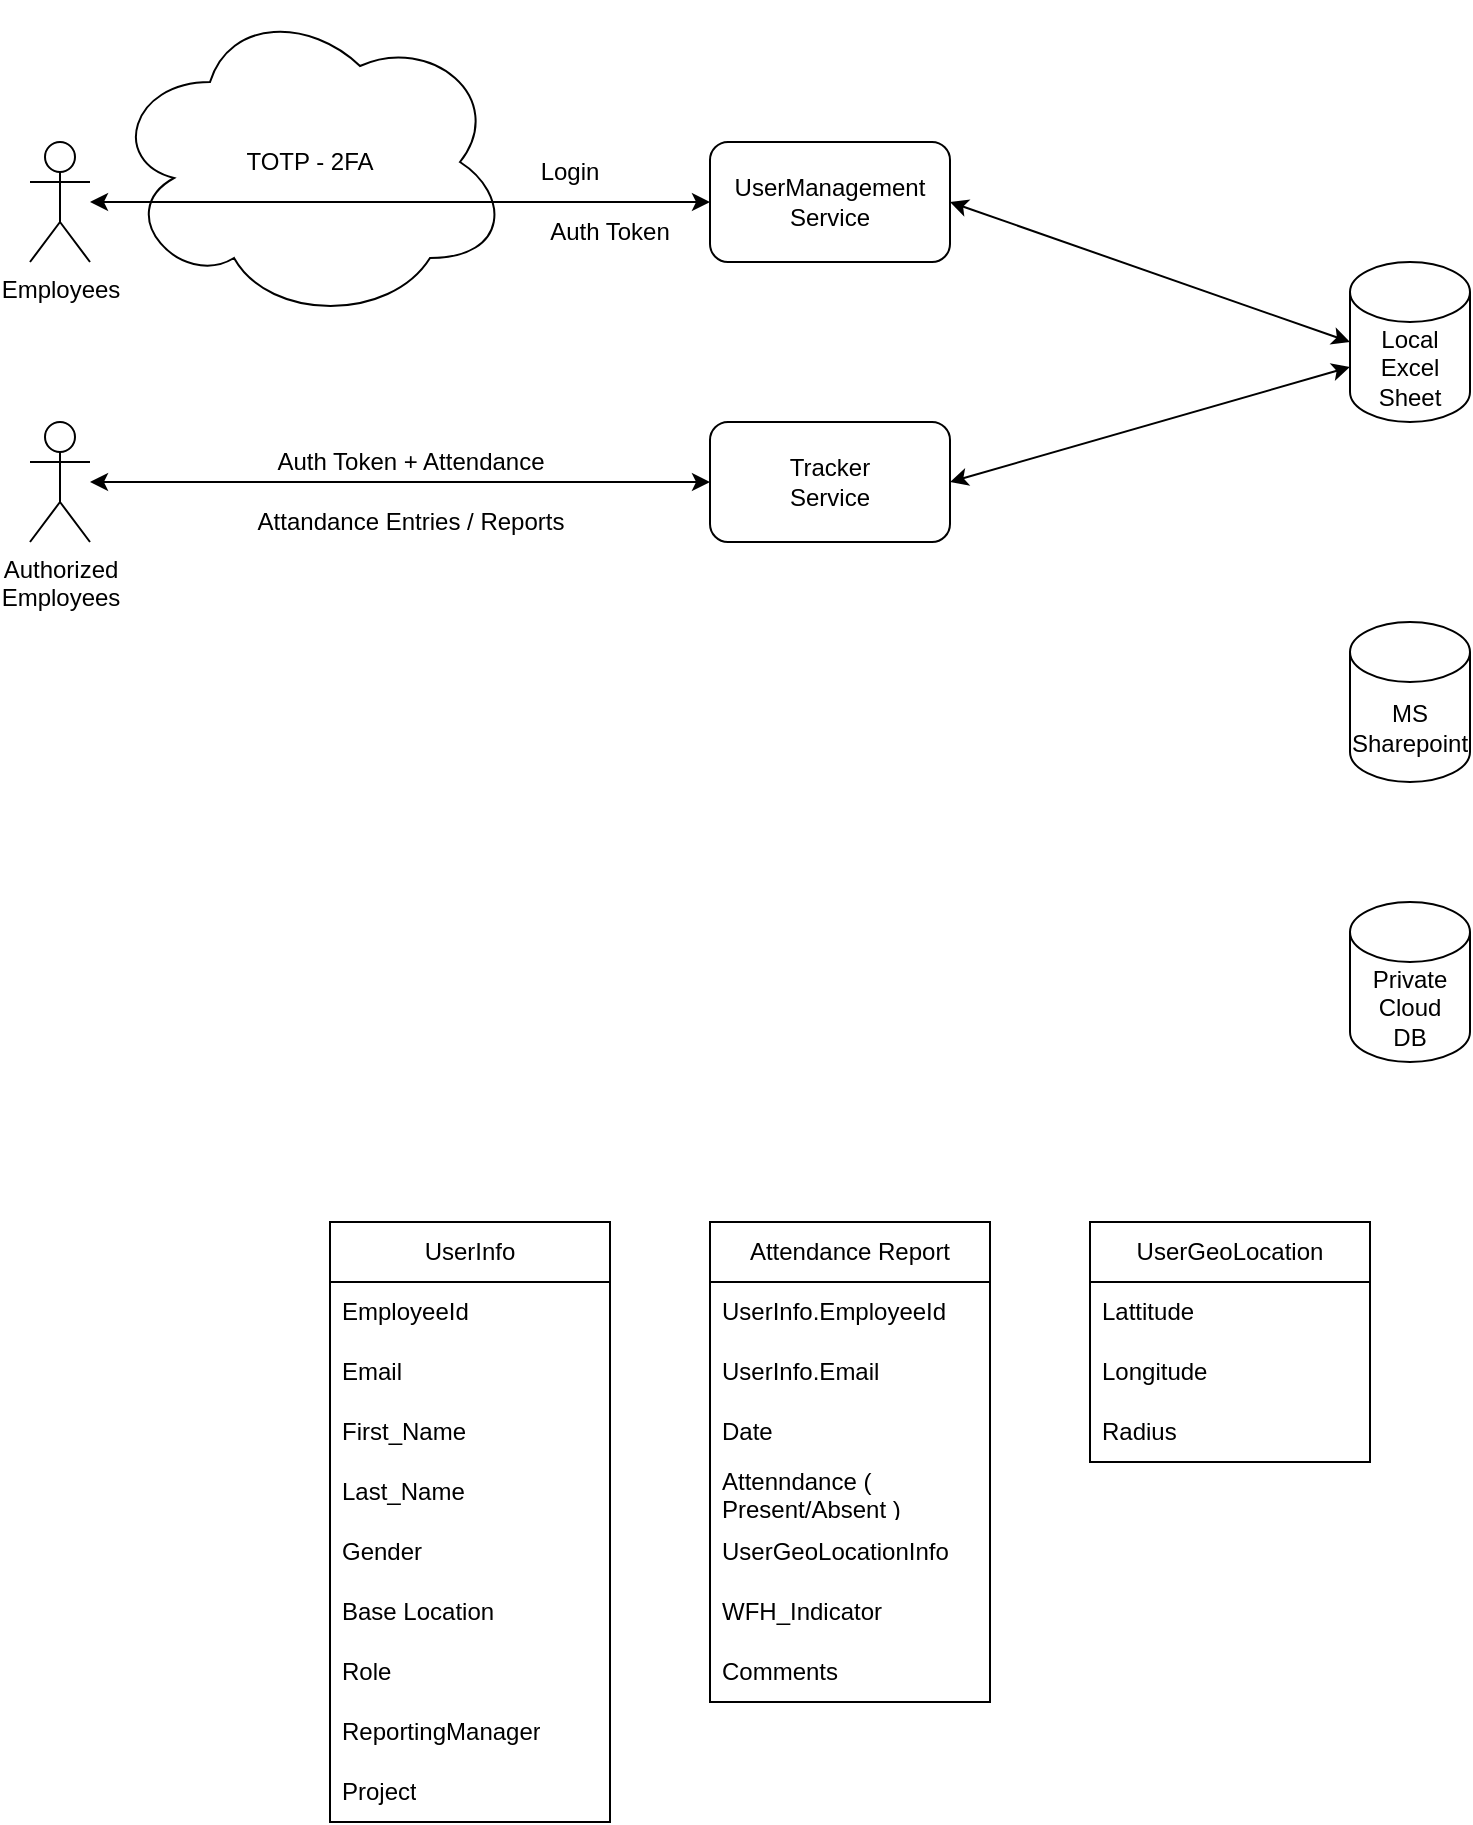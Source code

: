 <mxfile version="20.5.3" type="embed"><diagram id="d7MkVmZyq36sxcgGg0ma" name="Page-1"><mxGraphModel dx="1734" dy="415" grid="1" gridSize="10" guides="1" tooltips="1" connect="1" arrows="1" fold="1" page="1" pageScale="1" pageWidth="850" pageHeight="1100" math="0" shadow="0"><root><mxCell id="0"/><mxCell id="1" parent="0"/><mxCell id="44" value="TOTP - 2FA" style="shape=cloud;whiteSpace=wrap;html=1;" parent="1" vertex="1"><mxGeometry x="-50" y="20" width="200" height="160" as="geometry"/></mxCell><mxCell id="2" value="Tracker&lt;br&gt;Service" style="rounded=1;whiteSpace=wrap;html=1;" parent="1" vertex="1"><mxGeometry x="250" y="230" width="120" height="60" as="geometry"/></mxCell><mxCell id="3" value="Local Excel Sheet" style="shape=cylinder3;whiteSpace=wrap;html=1;boundedLbl=1;backgroundOutline=1;size=15;" parent="1" vertex="1"><mxGeometry x="570" y="150" width="60" height="80" as="geometry"/></mxCell><mxCell id="4" value="MS Sharepoint" style="shape=cylinder3;whiteSpace=wrap;html=1;boundedLbl=1;backgroundOutline=1;size=15;" parent="1" vertex="1"><mxGeometry x="570" y="330" width="60" height="80" as="geometry"/></mxCell><mxCell id="5" value="UserManagement&lt;br&gt;Service" style="rounded=1;whiteSpace=wrap;html=1;" parent="1" vertex="1"><mxGeometry x="250" y="90" width="120" height="60" as="geometry"/></mxCell><mxCell id="6" value="Employees" style="shape=umlActor;verticalLabelPosition=bottom;verticalAlign=top;html=1;outlineConnect=0;" parent="1" vertex="1"><mxGeometry x="-90" y="90" width="30" height="60" as="geometry"/></mxCell><mxCell id="10" value="Private&lt;br&gt;Cloud&lt;br&gt;DB" style="shape=cylinder3;whiteSpace=wrap;html=1;boundedLbl=1;backgroundOutline=1;size=15;" parent="1" vertex="1"><mxGeometry x="570" y="470" width="60" height="80" as="geometry"/></mxCell><mxCell id="11" value="UserGeoLocation" style="swimlane;fontStyle=0;childLayout=stackLayout;horizontal=1;startSize=30;horizontalStack=0;resizeParent=1;resizeParentMax=0;resizeLast=0;collapsible=1;marginBottom=0;whiteSpace=wrap;html=1;" parent="1" vertex="1"><mxGeometry x="440" y="630" width="140" height="120" as="geometry"/></mxCell><mxCell id="12" value="Lattitude&lt;br&gt;" style="text;strokeColor=none;fillColor=none;align=left;verticalAlign=middle;spacingLeft=4;spacingRight=4;overflow=hidden;points=[[0,0.5],[1,0.5]];portConstraint=eastwest;rotatable=0;whiteSpace=wrap;html=1;" parent="11" vertex="1"><mxGeometry y="30" width="140" height="30" as="geometry"/></mxCell><mxCell id="13" value="Longitude" style="text;strokeColor=none;fillColor=none;align=left;verticalAlign=middle;spacingLeft=4;spacingRight=4;overflow=hidden;points=[[0,0.5],[1,0.5]];portConstraint=eastwest;rotatable=0;whiteSpace=wrap;html=1;" parent="11" vertex="1"><mxGeometry y="60" width="140" height="30" as="geometry"/></mxCell><mxCell id="14" value="Radius" style="text;strokeColor=none;fillColor=none;align=left;verticalAlign=middle;spacingLeft=4;spacingRight=4;overflow=hidden;points=[[0,0.5],[1,0.5]];portConstraint=eastwest;rotatable=0;whiteSpace=wrap;html=1;" parent="11" vertex="1"><mxGeometry y="90" width="140" height="30" as="geometry"/></mxCell><mxCell id="15" value="UserInfo" style="swimlane;fontStyle=0;childLayout=stackLayout;horizontal=1;startSize=30;horizontalStack=0;resizeParent=1;resizeParentMax=0;resizeLast=0;collapsible=1;marginBottom=0;whiteSpace=wrap;html=1;" parent="1" vertex="1"><mxGeometry x="60" y="630" width="140" height="300" as="geometry"/></mxCell><mxCell id="22" value="EmployeeId" style="text;strokeColor=none;fillColor=none;align=left;verticalAlign=middle;spacingLeft=4;spacingRight=4;overflow=hidden;points=[[0,0.5],[1,0.5]];portConstraint=eastwest;rotatable=0;whiteSpace=wrap;html=1;" parent="15" vertex="1"><mxGeometry y="30" width="140" height="30" as="geometry"/></mxCell><mxCell id="18" value="Email" style="text;strokeColor=none;fillColor=none;align=left;verticalAlign=middle;spacingLeft=4;spacingRight=4;overflow=hidden;points=[[0,0.5],[1,0.5]];portConstraint=eastwest;rotatable=0;whiteSpace=wrap;html=1;" parent="15" vertex="1"><mxGeometry y="60" width="140" height="30" as="geometry"/></mxCell><mxCell id="16" value="First_Name" style="text;strokeColor=none;fillColor=none;align=left;verticalAlign=middle;spacingLeft=4;spacingRight=4;overflow=hidden;points=[[0,0.5],[1,0.5]];portConstraint=eastwest;rotatable=0;whiteSpace=wrap;html=1;" parent="15" vertex="1"><mxGeometry y="90" width="140" height="30" as="geometry"/></mxCell><mxCell id="17" value="Last_Name" style="text;strokeColor=none;fillColor=none;align=left;verticalAlign=middle;spacingLeft=4;spacingRight=4;overflow=hidden;points=[[0,0.5],[1,0.5]];portConstraint=eastwest;rotatable=0;whiteSpace=wrap;html=1;" parent="15" vertex="1"><mxGeometry y="120" width="140" height="30" as="geometry"/></mxCell><mxCell id="19" value="Gender" style="text;strokeColor=none;fillColor=none;align=left;verticalAlign=middle;spacingLeft=4;spacingRight=4;overflow=hidden;points=[[0,0.5],[1,0.5]];portConstraint=eastwest;rotatable=0;whiteSpace=wrap;html=1;" parent="15" vertex="1"><mxGeometry y="150" width="140" height="30" as="geometry"/></mxCell><mxCell id="20" value="Base Location" style="text;strokeColor=none;fillColor=none;align=left;verticalAlign=middle;spacingLeft=4;spacingRight=4;overflow=hidden;points=[[0,0.5],[1,0.5]];portConstraint=eastwest;rotatable=0;whiteSpace=wrap;html=1;" parent="15" vertex="1"><mxGeometry y="180" width="140" height="30" as="geometry"/></mxCell><mxCell id="21" value="Role" style="text;strokeColor=none;fillColor=none;align=left;verticalAlign=middle;spacingLeft=4;spacingRight=4;overflow=hidden;points=[[0,0.5],[1,0.5]];portConstraint=eastwest;rotatable=0;whiteSpace=wrap;html=1;" parent="15" vertex="1"><mxGeometry y="210" width="140" height="30" as="geometry"/></mxCell><mxCell id="23" value="ReportingManager" style="text;strokeColor=none;fillColor=none;align=left;verticalAlign=middle;spacingLeft=4;spacingRight=4;overflow=hidden;points=[[0,0.5],[1,0.5]];portConstraint=eastwest;rotatable=0;whiteSpace=wrap;html=1;" parent="15" vertex="1"><mxGeometry y="240" width="140" height="30" as="geometry"/></mxCell><mxCell id="24" value="Project" style="text;strokeColor=none;fillColor=none;align=left;verticalAlign=middle;spacingLeft=4;spacingRight=4;overflow=hidden;points=[[0,0.5],[1,0.5]];portConstraint=eastwest;rotatable=0;whiteSpace=wrap;html=1;" parent="15" vertex="1"><mxGeometry y="270" width="140" height="30" as="geometry"/></mxCell><mxCell id="25" value="Attendance Report" style="swimlane;fontStyle=0;childLayout=stackLayout;horizontal=1;startSize=30;horizontalStack=0;resizeParent=1;resizeParentMax=0;resizeLast=0;collapsible=1;marginBottom=0;whiteSpace=wrap;html=1;" parent="1" vertex="1"><mxGeometry x="250" y="630" width="140" height="240" as="geometry"/></mxCell><mxCell id="28" value="UserInfo.EmployeeId" style="text;strokeColor=none;fillColor=none;align=left;verticalAlign=middle;spacingLeft=4;spacingRight=4;overflow=hidden;points=[[0,0.5],[1,0.5]];portConstraint=eastwest;rotatable=0;whiteSpace=wrap;html=1;" parent="25" vertex="1"><mxGeometry y="30" width="140" height="30" as="geometry"/></mxCell><mxCell id="29" value="UserInfo.Email" style="text;strokeColor=none;fillColor=none;align=left;verticalAlign=middle;spacingLeft=4;spacingRight=4;overflow=hidden;points=[[0,0.5],[1,0.5]];portConstraint=eastwest;rotatable=0;whiteSpace=wrap;html=1;" parent="25" vertex="1"><mxGeometry y="60" width="140" height="30" as="geometry"/></mxCell><mxCell id="26" value="Date" style="text;strokeColor=none;fillColor=none;align=left;verticalAlign=middle;spacingLeft=4;spacingRight=4;overflow=hidden;points=[[0,0.5],[1,0.5]];portConstraint=eastwest;rotatable=0;whiteSpace=wrap;html=1;" parent="25" vertex="1"><mxGeometry y="90" width="140" height="30" as="geometry"/></mxCell><mxCell id="32" value="Attenndance ( Present/Absent )" style="text;strokeColor=none;fillColor=none;align=left;verticalAlign=middle;spacingLeft=4;spacingRight=4;overflow=hidden;points=[[0,0.5],[1,0.5]];portConstraint=eastwest;rotatable=0;whiteSpace=wrap;html=1;" parent="25" vertex="1"><mxGeometry y="120" width="140" height="30" as="geometry"/></mxCell><mxCell id="27" value="UserGeoLocationInfo" style="text;strokeColor=none;fillColor=none;align=left;verticalAlign=middle;spacingLeft=4;spacingRight=4;overflow=hidden;points=[[0,0.5],[1,0.5]];portConstraint=eastwest;rotatable=0;whiteSpace=wrap;html=1;" parent="25" vertex="1"><mxGeometry y="150" width="140" height="30" as="geometry"/></mxCell><mxCell id="30" value="WFH_Indicator" style="text;strokeColor=none;fillColor=none;align=left;verticalAlign=middle;spacingLeft=4;spacingRight=4;overflow=hidden;points=[[0,0.5],[1,0.5]];portConstraint=eastwest;rotatable=0;whiteSpace=wrap;html=1;" parent="25" vertex="1"><mxGeometry y="180" width="140" height="30" as="geometry"/></mxCell><mxCell id="31" value="Comments" style="text;strokeColor=none;fillColor=none;align=left;verticalAlign=middle;spacingLeft=4;spacingRight=4;overflow=hidden;points=[[0,0.5],[1,0.5]];portConstraint=eastwest;rotatable=0;whiteSpace=wrap;html=1;" parent="25" vertex="1"><mxGeometry y="210" width="140" height="30" as="geometry"/></mxCell><mxCell id="33" value="" style="endArrow=classic;startArrow=classic;html=1;entryX=0;entryY=0.5;entryDx=0;entryDy=0;" parent="1" source="6" target="5" edge="1"><mxGeometry width="50" height="50" relative="1" as="geometry"><mxPoint x="400" y="490" as="sourcePoint"/><mxPoint x="450" y="440" as="targetPoint"/></mxGeometry></mxCell><mxCell id="34" value="Login" style="text;html=1;strokeColor=none;fillColor=none;align=center;verticalAlign=middle;whiteSpace=wrap;rounded=0;" parent="1" vertex="1"><mxGeometry x="150" y="90" width="60" height="30" as="geometry"/></mxCell><mxCell id="35" value="Auth Token" style="text;html=1;strokeColor=none;fillColor=none;align=center;verticalAlign=middle;whiteSpace=wrap;rounded=0;" parent="1" vertex="1"><mxGeometry x="160" y="120" width="80" height="30" as="geometry"/></mxCell><mxCell id="36" value="Authorized &lt;br&gt;Employees" style="shape=umlActor;verticalLabelPosition=bottom;verticalAlign=top;html=1;outlineConnect=0;" parent="1" vertex="1"><mxGeometry x="-90" y="230" width="30" height="60" as="geometry"/></mxCell><mxCell id="39" value="" style="endArrow=classic;startArrow=classic;html=1;" parent="1" source="36" target="2" edge="1"><mxGeometry width="50" height="50" relative="1" as="geometry"><mxPoint x="400" y="480" as="sourcePoint"/><mxPoint x="450" y="430" as="targetPoint"/></mxGeometry></mxCell><mxCell id="40" value="Auth Token + Attendance" style="text;html=1;align=center;verticalAlign=middle;resizable=0;points=[];autosize=1;strokeColor=none;fillColor=none;" parent="1" vertex="1"><mxGeometry x="20" y="235" width="160" height="30" as="geometry"/></mxCell><mxCell id="41" value="Attandance Entries / Reports" style="text;html=1;align=center;verticalAlign=middle;resizable=0;points=[];autosize=1;strokeColor=none;fillColor=none;" parent="1" vertex="1"><mxGeometry x="10" y="265" width="180" height="30" as="geometry"/></mxCell><mxCell id="42" value="" style="endArrow=classic;startArrow=classic;html=1;exitX=1;exitY=0.5;exitDx=0;exitDy=0;entryX=0;entryY=0;entryDx=0;entryDy=52.5;entryPerimeter=0;" parent="1" source="2" target="3" edge="1"><mxGeometry width="50" height="50" relative="1" as="geometry"><mxPoint x="400" y="380" as="sourcePoint"/><mxPoint x="450" y="330" as="targetPoint"/></mxGeometry></mxCell><mxCell id="43" value="" style="endArrow=classic;startArrow=classic;html=1;exitX=1;exitY=0.5;exitDx=0;exitDy=0;entryX=0;entryY=0.5;entryDx=0;entryDy=0;entryPerimeter=0;" parent="1" source="5" target="3" edge="1"><mxGeometry width="50" height="50" relative="1" as="geometry"><mxPoint x="400" y="380" as="sourcePoint"/><mxPoint x="450" y="330" as="targetPoint"/></mxGeometry></mxCell></root></mxGraphModel></diagram></mxfile>